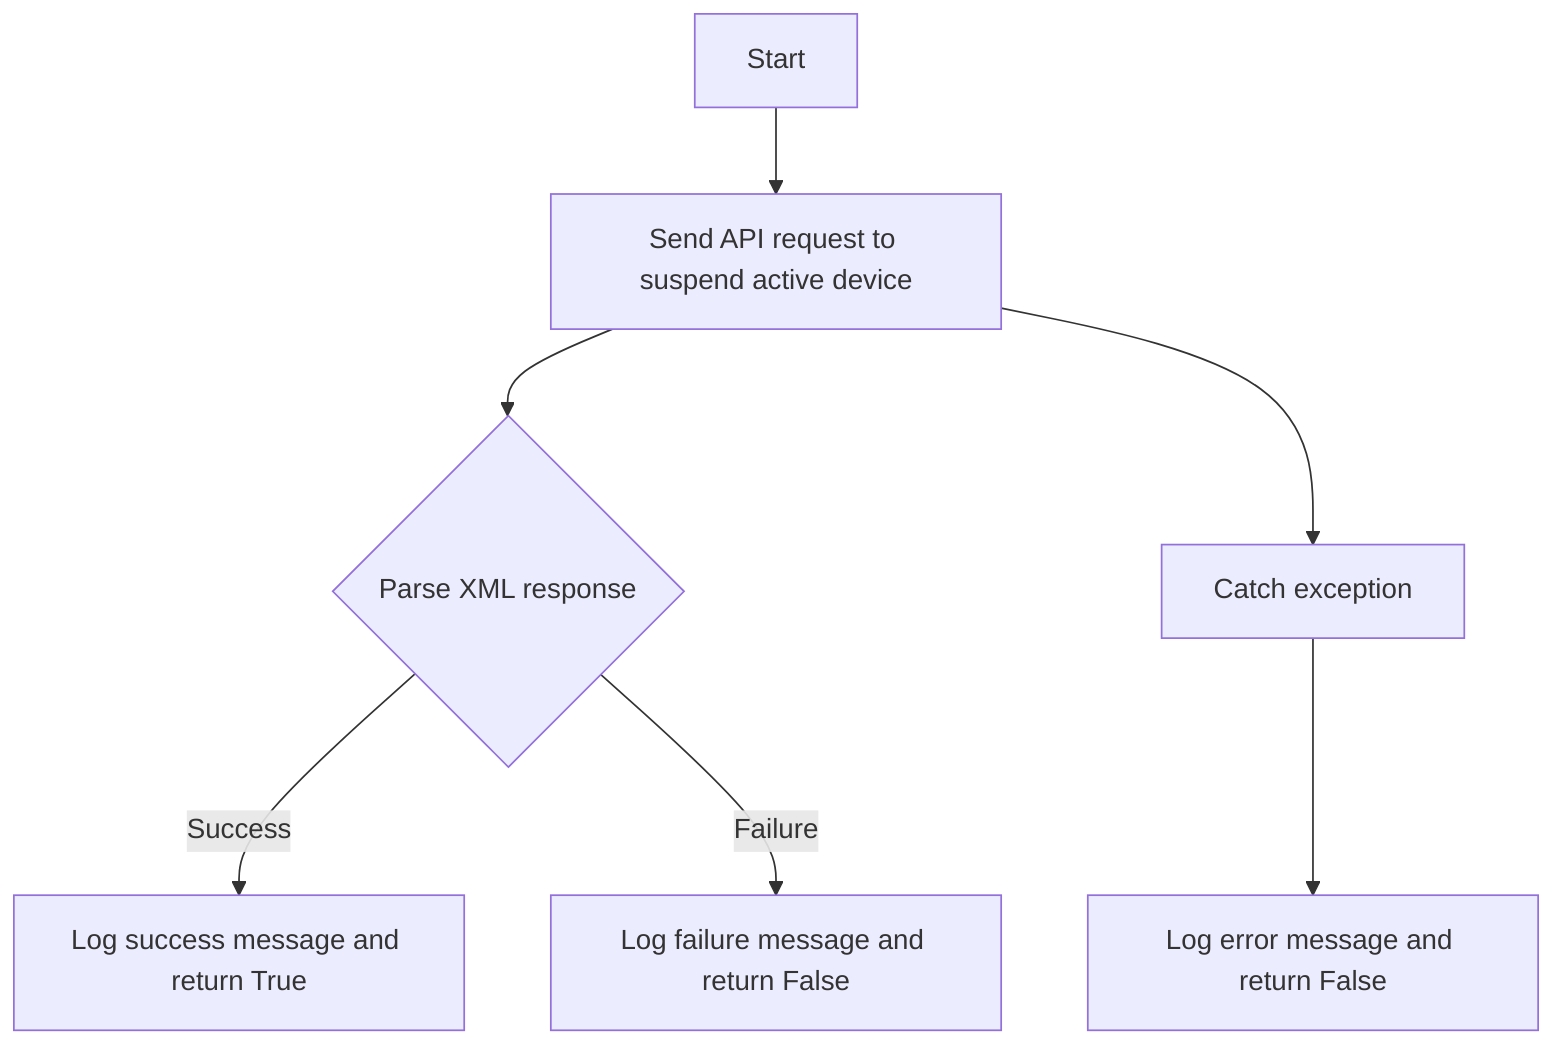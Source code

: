 graph TB
    SHA1[Start] --> SHA2[Send API request to suspend active device]
    SHA2 --> SHA3{Parse XML response}
    SHA3 -->|Success| SHA4[Log success message and return True]
    SHA3 -->|Failure| SHA5[Log failure message and return False]
    SHA2 --> SHA6[Catch exception]
    SHA6 --> SHA7[Log error message and return False]